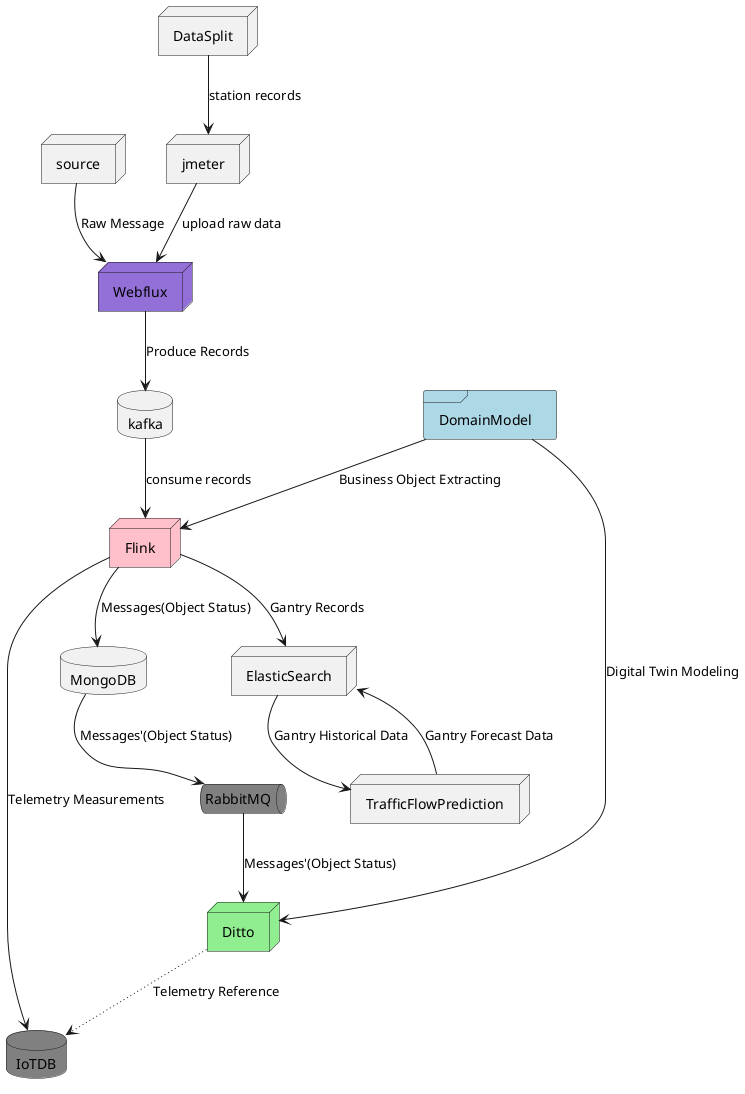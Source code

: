 @startuml
' left to right direction
top to bottom direction

frame DomainModel #lightblue
node source
node jmeter
node DataSplit
node Webflux #mediumpurple
database kafka
node Flink #pink
node ElasticSearch 
database IoTDB #grey
queue RabbitMQ #grey
node Ditto #lightgreen
node TrafficFlowPrediction
database MongoDB


DomainModel -[plain]-> Flink   :Business Object Extracting
DomainModel --> Ditto   :Digital Twin Modeling
DataSplit --> jmeter    :station records
jmeter --> Webflux  :upload raw data

source --> Webflux      :Raw Message
Webflux --> kafka       :Produce Records

kafka --> Flink :consume records
Flink --> MongoDB      :Messages(Object Status)
MongoDB --> RabbitMQ      :Messages'(Object Status)
Flink --> IoTDB         :Telemetry Measurements
Flink --> ElasticSearch :Gantry Records
ElasticSearch --> TrafficFlowPrediction :Gantry Historical Data
TrafficFlowPrediction -->ElasticSearch  :Gantry Forecast Data
RabbitMQ --> Ditto      :Messages'(Object Status)
Ditto -[dotted]-> IoTDB :Telemetry Reference
@enduml


